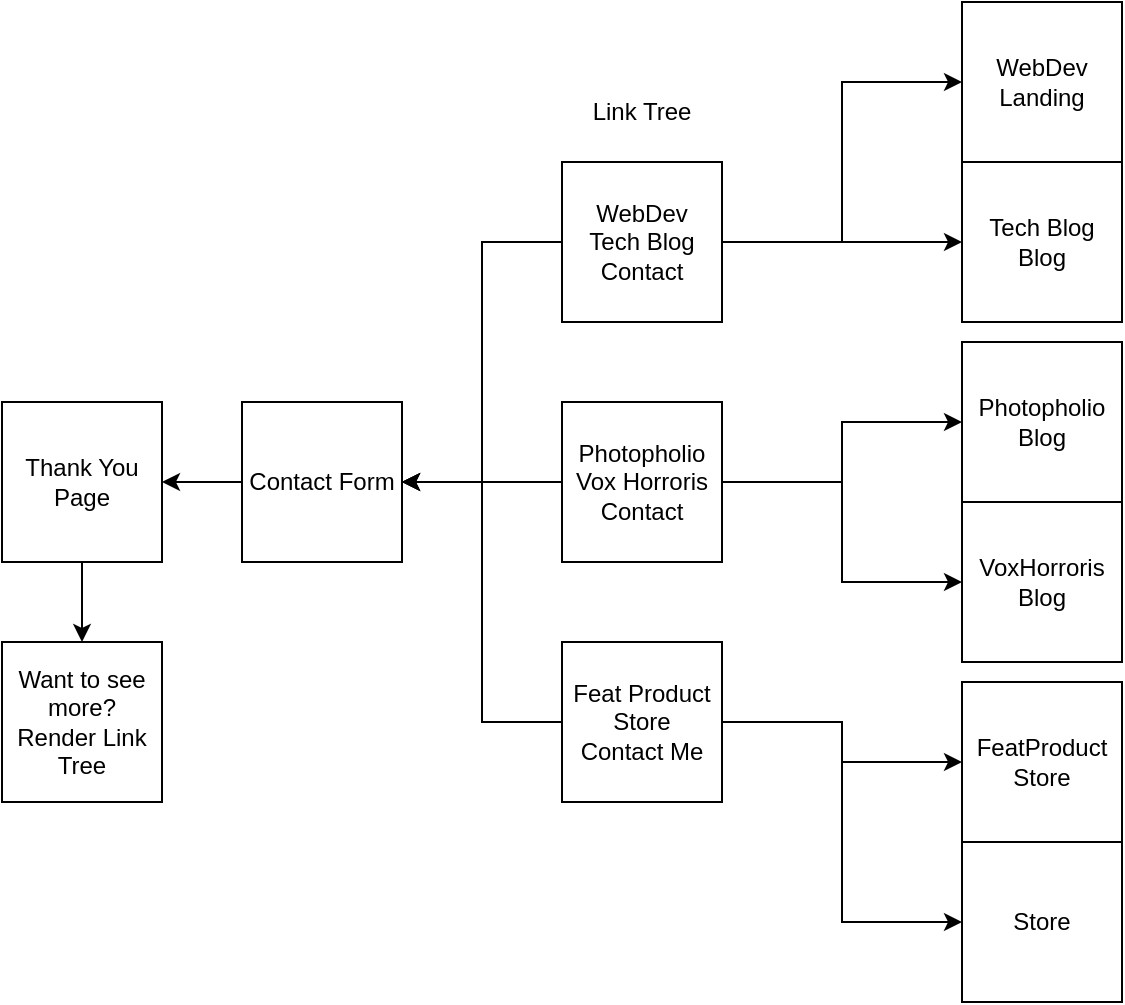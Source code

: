 <mxfile version="26.0.4" pages="3">
  <diagram name="Overview" id="v7V9TTQ79DsOM2a4C21T">
    <mxGraphModel dx="1550" dy="1899" grid="1" gridSize="10" guides="1" tooltips="1" connect="1" arrows="1" fold="1" page="1" pageScale="1" pageWidth="850" pageHeight="1100" math="0" shadow="0">
      <root>
        <mxCell id="0" />
        <mxCell id="1" parent="0" />
        <mxCell id="SZ_Sdf0Yj5xQ3kzaO9SU-5" style="edgeStyle=orthogonalEdgeStyle;rounded=0;orthogonalLoop=1;jettySize=auto;html=1;exitX=0.5;exitY=1;exitDx=0;exitDy=0;entryX=0.5;entryY=0;entryDx=0;entryDy=0;" edge="1" parent="1" source="SZ_Sdf0Yj5xQ3kzaO9SU-1" target="SZ_Sdf0Yj5xQ3kzaO9SU-2">
          <mxGeometry relative="1" as="geometry" />
        </mxCell>
        <mxCell id="SZ_Sdf0Yj5xQ3kzaO9SU-1" value="Thank You Page" style="whiteSpace=wrap;html=1;aspect=fixed;" vertex="1" parent="1">
          <mxGeometry x="80" y="120" width="80" height="80" as="geometry" />
        </mxCell>
        <mxCell id="SZ_Sdf0Yj5xQ3kzaO9SU-2" value="Want to see more? &lt;br&gt;Render Link Tree" style="whiteSpace=wrap;html=1;aspect=fixed;" vertex="1" parent="1">
          <mxGeometry x="80" y="240" width="80" height="80" as="geometry" />
        </mxCell>
        <mxCell id="SZ_Sdf0Yj5xQ3kzaO9SU-4" style="edgeStyle=orthogonalEdgeStyle;rounded=0;orthogonalLoop=1;jettySize=auto;html=1;exitX=0;exitY=0.5;exitDx=0;exitDy=0;entryX=1;entryY=0.5;entryDx=0;entryDy=0;" edge="1" parent="1" source="SZ_Sdf0Yj5xQ3kzaO9SU-3" target="SZ_Sdf0Yj5xQ3kzaO9SU-1">
          <mxGeometry relative="1" as="geometry" />
        </mxCell>
        <mxCell id="SZ_Sdf0Yj5xQ3kzaO9SU-3" value="Contact Form" style="whiteSpace=wrap;html=1;aspect=fixed;" vertex="1" parent="1">
          <mxGeometry x="200" y="120" width="80" height="80" as="geometry" />
        </mxCell>
        <mxCell id="SZ_Sdf0Yj5xQ3kzaO9SU-9" style="edgeStyle=orthogonalEdgeStyle;rounded=0;orthogonalLoop=1;jettySize=auto;html=1;exitX=0;exitY=0.5;exitDx=0;exitDy=0;entryX=1;entryY=0.5;entryDx=0;entryDy=0;" edge="1" parent="1" source="SZ_Sdf0Yj5xQ3kzaO9SU-6" target="SZ_Sdf0Yj5xQ3kzaO9SU-3">
          <mxGeometry relative="1" as="geometry" />
        </mxCell>
        <mxCell id="SZ_Sdf0Yj5xQ3kzaO9SU-14" value="" style="edgeStyle=orthogonalEdgeStyle;rounded=0;orthogonalLoop=1;jettySize=auto;html=1;exitX=1;exitY=0.5;exitDx=0;exitDy=0;" edge="1" parent="1" source="SZ_Sdf0Yj5xQ3kzaO9SU-6" target="SZ_Sdf0Yj5xQ3kzaO9SU-13">
          <mxGeometry relative="1" as="geometry" />
        </mxCell>
        <mxCell id="SZ_Sdf0Yj5xQ3kzaO9SU-6" value="&lt;div&gt;WebDev&lt;/div&gt;&lt;div&gt;Tech Blog&lt;/div&gt;&lt;div&gt;Contact&lt;br&gt;&lt;/div&gt;" style="whiteSpace=wrap;html=1;aspect=fixed;fillColor=light-dark(#FFFFFF,#FF8000);" vertex="1" parent="1">
          <mxGeometry x="360" width="80" height="80" as="geometry" />
        </mxCell>
        <mxCell id="SZ_Sdf0Yj5xQ3kzaO9SU-10" style="edgeStyle=orthogonalEdgeStyle;rounded=0;orthogonalLoop=1;jettySize=auto;html=1;exitX=0;exitY=0.5;exitDx=0;exitDy=0;" edge="1" parent="1" source="SZ_Sdf0Yj5xQ3kzaO9SU-7">
          <mxGeometry relative="1" as="geometry">
            <mxPoint x="280" y="160" as="targetPoint" />
          </mxGeometry>
        </mxCell>
        <mxCell id="SZ_Sdf0Yj5xQ3kzaO9SU-19" style="edgeStyle=orthogonalEdgeStyle;rounded=0;orthogonalLoop=1;jettySize=auto;html=1;exitX=1;exitY=0.5;exitDx=0;exitDy=0;" edge="1" parent="1" source="SZ_Sdf0Yj5xQ3kzaO9SU-7" target="SZ_Sdf0Yj5xQ3kzaO9SU-17">
          <mxGeometry relative="1" as="geometry" />
        </mxCell>
        <mxCell id="SZ_Sdf0Yj5xQ3kzaO9SU-20" style="edgeStyle=orthogonalEdgeStyle;rounded=0;orthogonalLoop=1;jettySize=auto;html=1;exitX=1;exitY=0.5;exitDx=0;exitDy=0;entryX=0;entryY=0.5;entryDx=0;entryDy=0;" edge="1" parent="1" source="SZ_Sdf0Yj5xQ3kzaO9SU-7" target="SZ_Sdf0Yj5xQ3kzaO9SU-18">
          <mxGeometry relative="1" as="geometry" />
        </mxCell>
        <mxCell id="SZ_Sdf0Yj5xQ3kzaO9SU-7" value="&lt;div&gt;Photopholio&lt;/div&gt;&lt;div&gt;Vox Horroris&lt;/div&gt;&lt;div&gt;Contact&lt;br&gt;&lt;/div&gt;" style="whiteSpace=wrap;html=1;aspect=fixed;fillColor=light-dark(#FFFFFF,#FF8000);" vertex="1" parent="1">
          <mxGeometry x="360" y="120" width="80" height="80" as="geometry" />
        </mxCell>
        <mxCell id="SZ_Sdf0Yj5xQ3kzaO9SU-11" style="edgeStyle=orthogonalEdgeStyle;rounded=0;orthogonalLoop=1;jettySize=auto;html=1;exitX=0;exitY=0.5;exitDx=0;exitDy=0;entryX=1;entryY=0.5;entryDx=0;entryDy=0;" edge="1" parent="1" source="SZ_Sdf0Yj5xQ3kzaO9SU-8" target="SZ_Sdf0Yj5xQ3kzaO9SU-3">
          <mxGeometry relative="1" as="geometry" />
        </mxCell>
        <mxCell id="SZ_Sdf0Yj5xQ3kzaO9SU-23" style="edgeStyle=orthogonalEdgeStyle;rounded=0;orthogonalLoop=1;jettySize=auto;html=1;exitX=1;exitY=0.5;exitDx=0;exitDy=0;entryX=0;entryY=0.5;entryDx=0;entryDy=0;" edge="1" parent="1" source="SZ_Sdf0Yj5xQ3kzaO9SU-8" target="SZ_Sdf0Yj5xQ3kzaO9SU-21">
          <mxGeometry relative="1" as="geometry" />
        </mxCell>
        <mxCell id="SZ_Sdf0Yj5xQ3kzaO9SU-24" style="edgeStyle=orthogonalEdgeStyle;rounded=0;orthogonalLoop=1;jettySize=auto;html=1;exitX=1;exitY=0.5;exitDx=0;exitDy=0;entryX=0;entryY=0.5;entryDx=0;entryDy=0;" edge="1" parent="1" source="SZ_Sdf0Yj5xQ3kzaO9SU-8" target="SZ_Sdf0Yj5xQ3kzaO9SU-22">
          <mxGeometry relative="1" as="geometry" />
        </mxCell>
        <mxCell id="SZ_Sdf0Yj5xQ3kzaO9SU-8" value="&lt;div&gt;Feat Product&lt;br&gt;&lt;/div&gt;&lt;div&gt;Store&lt;/div&gt;&lt;div&gt;Contact Me&lt;br&gt;&lt;/div&gt;" style="whiteSpace=wrap;html=1;aspect=fixed;fillColor=light-dark(#FFFFFF,#FF8000);" vertex="1" parent="1">
          <mxGeometry x="360" y="240" width="80" height="80" as="geometry" />
        </mxCell>
        <mxCell id="SZ_Sdf0Yj5xQ3kzaO9SU-13" value="&lt;div&gt;WebDev&lt;/div&gt;&lt;div&gt;Landing&lt;br&gt;&lt;/div&gt;" style="whiteSpace=wrap;html=1;aspect=fixed;fillColor=light-dark(#FFFFFF,#6666FF);" vertex="1" parent="1">
          <mxGeometry x="560" y="-80" width="80" height="80" as="geometry" />
        </mxCell>
        <mxCell id="SZ_Sdf0Yj5xQ3kzaO9SU-15" value="" style="edgeStyle=orthogonalEdgeStyle;rounded=0;orthogonalLoop=1;jettySize=auto;html=1;exitX=1;exitY=0.5;exitDx=0;exitDy=0;entryX=0;entryY=0.5;entryDx=0;entryDy=0;" edge="1" parent="1" target="SZ_Sdf0Yj5xQ3kzaO9SU-16" source="SZ_Sdf0Yj5xQ3kzaO9SU-6">
          <mxGeometry relative="1" as="geometry">
            <mxPoint x="440" y="100" as="sourcePoint" />
          </mxGeometry>
        </mxCell>
        <mxCell id="SZ_Sdf0Yj5xQ3kzaO9SU-16" value="&lt;div&gt;Tech Blog&lt;br&gt;&lt;/div&gt;&lt;div&gt;Blog&lt;br&gt;&lt;/div&gt;" style="whiteSpace=wrap;html=1;aspect=fixed;fillColor=light-dark(#FFFFFF,#FF9999);" vertex="1" parent="1">
          <mxGeometry x="560" width="80" height="80" as="geometry" />
        </mxCell>
        <mxCell id="SZ_Sdf0Yj5xQ3kzaO9SU-17" value="&lt;div&gt;Photopholio&lt;/div&gt;Blog" style="whiteSpace=wrap;html=1;aspect=fixed;fillColor=light-dark(#FFFFFF,#FF9999);" vertex="1" parent="1">
          <mxGeometry x="560" y="90" width="80" height="80" as="geometry" />
        </mxCell>
        <mxCell id="SZ_Sdf0Yj5xQ3kzaO9SU-18" value="&lt;div&gt;VoxHorroris&lt;br&gt;&lt;/div&gt;&lt;div&gt;Blog&lt;br&gt;&lt;/div&gt;" style="whiteSpace=wrap;html=1;aspect=fixed;fillColor=light-dark(#FFFFFF,#FF9999);" vertex="1" parent="1">
          <mxGeometry x="560" y="170" width="80" height="80" as="geometry" />
        </mxCell>
        <mxCell id="SZ_Sdf0Yj5xQ3kzaO9SU-21" value="&lt;div&gt;FeatProduct&lt;/div&gt;&lt;div&gt;Store&lt;/div&gt;" style="whiteSpace=wrap;html=1;aspect=fixed;fillColor=light-dark(#FFFFFF,#B266FF);strokeColor=light-dark(#000000,#000000);" vertex="1" parent="1">
          <mxGeometry x="560" y="260" width="80" height="80" as="geometry" />
        </mxCell>
        <mxCell id="SZ_Sdf0Yj5xQ3kzaO9SU-22" value="&lt;div&gt;&lt;div&gt;Store&lt;/div&gt;&lt;/div&gt;" style="whiteSpace=wrap;html=1;aspect=fixed;fillColor=light-dark(#FFFFFF,#B266FF);strokeColor=light-dark(#000000,#000000);" vertex="1" parent="1">
          <mxGeometry x="560" y="340" width="80" height="80" as="geometry" />
        </mxCell>
        <mxCell id="SZ_Sdf0Yj5xQ3kzaO9SU-25" value="Link Tree" style="text;html=1;align=center;verticalAlign=middle;whiteSpace=wrap;rounded=0;" vertex="1" parent="1">
          <mxGeometry x="370" y="-40" width="60" height="30" as="geometry" />
        </mxCell>
      </root>
    </mxGraphModel>
  </diagram>
  <diagram id="GIB9nFPDyUedJ6ndbg7T" name="simple-mocks">
    <mxGraphModel dx="1809" dy="943" grid="1" gridSize="10" guides="1" tooltips="1" connect="1" arrows="1" fold="1" page="1" pageScale="1" pageWidth="850" pageHeight="1100" math="0" shadow="0">
      <root>
        <mxCell id="0" />
        <mxCell id="1" parent="0" />
        <mxCell id="NovXnF4NoAG3NK_YIU1f-1" value="" style="rounded=1;whiteSpace=wrap;html=1;" vertex="1" parent="1">
          <mxGeometry x="200" y="350" width="300" height="400" as="geometry" />
        </mxCell>
        <mxCell id="NovXnF4NoAG3NK_YIU1f-2" value="M" style="ellipse;whiteSpace=wrap;html=1;aspect=fixed;" vertex="1" parent="1">
          <mxGeometry x="320" y="370" width="60" height="60" as="geometry" />
        </mxCell>
        <mxCell id="NovXnF4NoAG3NK_YIU1f-3" value="Link 1" style="rounded=0;whiteSpace=wrap;html=1;" vertex="1" parent="1">
          <mxGeometry x="235" y="460" width="230" height="30" as="geometry" />
        </mxCell>
        <mxCell id="NovXnF4NoAG3NK_YIU1f-4" value="Link 2" style="rounded=0;whiteSpace=wrap;html=1;" vertex="1" parent="1">
          <mxGeometry x="235" y="510" width="230" height="30" as="geometry" />
        </mxCell>
        <mxCell id="NovXnF4NoAG3NK_YIU1f-5" value="Link 2" style="rounded=0;whiteSpace=wrap;html=1;" vertex="1" parent="1">
          <mxGeometry x="235" y="560" width="230" height="30" as="geometry" />
        </mxCell>
        <mxCell id="NovXnF4NoAG3NK_YIU1f-6" value="" style="endArrow=none;dashed=1;html=1;dashPattern=1 3;strokeWidth=2;rounded=0;" edge="1" parent="1">
          <mxGeometry width="50" height="50" relative="1" as="geometry">
            <mxPoint x="260" y="620" as="sourcePoint" />
            <mxPoint x="440" y="620" as="targetPoint" />
          </mxGeometry>
        </mxCell>
        <mxCell id="NovXnF4NoAG3NK_YIU1f-7" value="Social 1" style="ellipse;whiteSpace=wrap;html=1;" vertex="1" parent="1">
          <mxGeometry x="415" y="650" width="65" height="50" as="geometry" />
        </mxCell>
        <mxCell id="NovXnF4NoAG3NK_YIU1f-8" value="Social 1" style="ellipse;whiteSpace=wrap;html=1;" vertex="1" parent="1">
          <mxGeometry x="317.5" y="650" width="65" height="50" as="geometry" />
        </mxCell>
        <mxCell id="NovXnF4NoAG3NK_YIU1f-9" value="Social 1" style="ellipse;whiteSpace=wrap;html=1;" vertex="1" parent="1">
          <mxGeometry x="230" y="650" width="65" height="50" as="geometry" />
        </mxCell>
        <mxCell id="NovXnF4NoAG3NK_YIU1f-10" value="" style="rounded=1;whiteSpace=wrap;html=1;" vertex="1" parent="1">
          <mxGeometry x="530" y="350" width="300" height="300" as="geometry" />
        </mxCell>
        <mxCell id="NovXnF4NoAG3NK_YIU1f-11" value="Contact Form" style="text;html=1;align=center;verticalAlign=middle;whiteSpace=wrap;rounded=0;" vertex="1" parent="1">
          <mxGeometry x="565" y="370" width="230" height="30" as="geometry" />
        </mxCell>
        <mxCell id="NovXnF4NoAG3NK_YIU1f-12" value="Name" style="rounded=0;whiteSpace=wrap;html=1;" vertex="1" parent="1">
          <mxGeometry x="565" y="460" width="230" height="30" as="geometry" />
        </mxCell>
        <mxCell id="NovXnF4NoAG3NK_YIU1f-13" value="Email" style="rounded=0;whiteSpace=wrap;html=1;" vertex="1" parent="1">
          <mxGeometry x="565" y="500" width="230" height="30" as="geometry" />
        </mxCell>
        <mxCell id="NovXnF4NoAG3NK_YIU1f-14" value="Msg" style="rounded=0;whiteSpace=wrap;html=1;" vertex="1" parent="1">
          <mxGeometry x="565" y="540" width="230" height="30" as="geometry" />
        </mxCell>
        <mxCell id="NovXnF4NoAG3NK_YIU1f-15" value="ReCaptcha" style="rounded=0;whiteSpace=wrap;html=1;" vertex="1" parent="1">
          <mxGeometry x="565" y="580" width="230" height="30" as="geometry" />
        </mxCell>
        <mxCell id="NovXnF4NoAG3NK_YIU1f-16" value="" style="triangle;whiteSpace=wrap;html=1;" vertex="1" parent="1">
          <mxGeometry x="445" y="390" width="20" height="40" as="geometry" />
        </mxCell>
        <mxCell id="NovXnF4NoAG3NK_YIU1f-17" value="" style="triangle;whiteSpace=wrap;html=1;rotation=-180;" vertex="1" parent="1">
          <mxGeometry x="230" y="390" width="20" height="40" as="geometry" />
        </mxCell>
        <mxCell id="NovXnF4NoAG3NK_YIU1f-18" value="BG: random imgrelated to link tree topic" style="text;html=1;align=center;verticalAlign=middle;whiteSpace=wrap;rounded=0;" vertex="1" parent="1">
          <mxGeometry x="90" y="580" width="130" height="30" as="geometry" />
        </mxCell>
        <mxCell id="NovXnF4NoAG3NK_YIU1f-19" value="Topic 1 | Topic 2 | Topic 3" style="text;html=1;align=center;verticalAlign=middle;whiteSpace=wrap;rounded=0;" vertex="1" parent="1">
          <mxGeometry x="260" y="430" width="180" height="30" as="geometry" />
        </mxCell>
      </root>
    </mxGraphModel>
  </diagram>
  <diagram id="6AGvo-dD-u_TbAYHN-y1" name="Blog Flow">
    <mxGraphModel dx="1266" dy="1760" grid="1" gridSize="10" guides="1" tooltips="1" connect="1" arrows="1" fold="1" page="1" pageScale="1" pageWidth="850" pageHeight="1100" math="0" shadow="0">
      <root>
        <mxCell id="0" />
        <mxCell id="1" parent="0" />
        <mxCell id="GdzxEZfURGtWWDtTAim2-3" value="" style="edgeStyle=orthogonalEdgeStyle;rounded=0;orthogonalLoop=1;jettySize=auto;html=1;" edge="1" parent="1" source="GdzxEZfURGtWWDtTAim2-1" target="GdzxEZfURGtWWDtTAim2-2">
          <mxGeometry relative="1" as="geometry" />
        </mxCell>
        <mxCell id="GdzxEZfURGtWWDtTAim2-12" style="edgeStyle=orthogonalEdgeStyle;rounded=0;orthogonalLoop=1;jettySize=auto;html=1;exitX=1;exitY=0.5;exitDx=0;exitDy=0;entryX=0;entryY=0.5;entryDx=0;entryDy=0;" edge="1" parent="1" source="GdzxEZfURGtWWDtTAim2-1" target="GdzxEZfURGtWWDtTAim2-11">
          <mxGeometry relative="1" as="geometry" />
        </mxCell>
        <mxCell id="GdzxEZfURGtWWDtTAim2-21" style="edgeStyle=orthogonalEdgeStyle;rounded=0;orthogonalLoop=1;jettySize=auto;html=1;exitX=1;exitY=0.5;exitDx=0;exitDy=0;entryX=0;entryY=0.5;entryDx=0;entryDy=0;" edge="1" parent="1" source="GdzxEZfURGtWWDtTAim2-1" target="GdzxEZfURGtWWDtTAim2-20">
          <mxGeometry relative="1" as="geometry" />
        </mxCell>
        <mxCell id="GdzxEZfURGtWWDtTAim2-27" value="Menu" style="edgeLabel;html=1;align=center;verticalAlign=middle;resizable=0;points=[];" vertex="1" connectable="0" parent="GdzxEZfURGtWWDtTAim2-21">
          <mxGeometry x="0.089" relative="1" as="geometry">
            <mxPoint as="offset" />
          </mxGeometry>
        </mxCell>
        <mxCell id="GdzxEZfURGtWWDtTAim2-28" style="edgeStyle=orthogonalEdgeStyle;rounded=0;orthogonalLoop=1;jettySize=auto;html=1;exitX=1;exitY=0.5;exitDx=0;exitDy=0;entryX=0;entryY=0.5;entryDx=0;entryDy=0;" edge="1" parent="1" source="GdzxEZfURGtWWDtTAim2-1" target="GdzxEZfURGtWWDtTAim2-29">
          <mxGeometry relative="1" as="geometry">
            <mxPoint x="250" y="-20" as="targetPoint" />
          </mxGeometry>
        </mxCell>
        <mxCell id="GdzxEZfURGtWWDtTAim2-30" value="Modal" style="edgeLabel;html=1;align=center;verticalAlign=middle;resizable=0;points=[];" vertex="1" connectable="0" parent="GdzxEZfURGtWWDtTAim2-28">
          <mxGeometry x="0.462" y="-4" relative="1" as="geometry">
            <mxPoint x="-4" as="offset" />
          </mxGeometry>
        </mxCell>
        <mxCell id="GdzxEZfURGtWWDtTAim2-1" value="Home" style="rounded=1;whiteSpace=wrap;html=1;" vertex="1" parent="1">
          <mxGeometry x="100" y="140" width="120" height="60" as="geometry" />
        </mxCell>
        <mxCell id="GdzxEZfURGtWWDtTAim2-5" value="" style="edgeStyle=orthogonalEdgeStyle;rounded=0;orthogonalLoop=1;jettySize=auto;html=1;" edge="1" parent="1" source="GdzxEZfURGtWWDtTAim2-2" target="GdzxEZfURGtWWDtTAim2-4">
          <mxGeometry relative="1" as="geometry" />
        </mxCell>
        <mxCell id="GdzxEZfURGtWWDtTAim2-6" style="edgeStyle=orthogonalEdgeStyle;rounded=0;orthogonalLoop=1;jettySize=auto;html=1;exitX=1;exitY=0.5;exitDx=0;exitDy=0;entryX=0;entryY=0.5;entryDx=0;entryDy=0;" edge="1" parent="1" source="GdzxEZfURGtWWDtTAim2-2" target="GdzxEZfURGtWWDtTAim2-7">
          <mxGeometry relative="1" as="geometry">
            <mxPoint x="480" y="270" as="targetPoint" />
          </mxGeometry>
        </mxCell>
        <mxCell id="GdzxEZfURGtWWDtTAim2-2" value="Read Article" style="rounded=1;whiteSpace=wrap;html=1;fillColor=light-dark(#FFFFFF,#66CC00);" vertex="1" parent="1">
          <mxGeometry x="280" y="140" width="120" height="60" as="geometry" />
        </mxCell>
        <mxCell id="GdzxEZfURGtWWDtTAim2-9" value="" style="edgeStyle=orthogonalEdgeStyle;rounded=0;orthogonalLoop=1;jettySize=auto;html=1;" edge="1" parent="1" source="GdzxEZfURGtWWDtTAim2-4" target="GdzxEZfURGtWWDtTAim2-8">
          <mxGeometry relative="1" as="geometry" />
        </mxCell>
        <mxCell id="GdzxEZfURGtWWDtTAim2-4" value="Comment" style="whiteSpace=wrap;html=1;rounded=1;" vertex="1" parent="1">
          <mxGeometry x="480" y="140" width="120" height="60" as="geometry" />
        </mxCell>
        <mxCell id="GdzxEZfURGtWWDtTAim2-7" value="Like/Share" style="whiteSpace=wrap;html=1;rounded=1;" vertex="1" parent="1">
          <mxGeometry x="480" y="210" width="120" height="60" as="geometry" />
        </mxCell>
        <mxCell id="GdzxEZfURGtWWDtTAim2-10" style="edgeStyle=orthogonalEdgeStyle;rounded=0;orthogonalLoop=1;jettySize=auto;html=1;exitX=0.5;exitY=0;exitDx=0;exitDy=0;entryX=0.5;entryY=0;entryDx=0;entryDy=0;" edge="1" parent="1" source="GdzxEZfURGtWWDtTAim2-8" target="GdzxEZfURGtWWDtTAim2-4">
          <mxGeometry relative="1" as="geometry" />
        </mxCell>
        <mxCell id="GdzxEZfURGtWWDtTAim2-8" value="Request Auth" style="whiteSpace=wrap;html=1;rounded=1;fillColor=light-dark(#FFFFFF,#FF9933);" vertex="1" parent="1">
          <mxGeometry x="640" y="140" width="120" height="60" as="geometry" />
        </mxCell>
        <mxCell id="GdzxEZfURGtWWDtTAim2-14" style="edgeStyle=orthogonalEdgeStyle;rounded=0;orthogonalLoop=1;jettySize=auto;html=1;exitX=1;exitY=0.5;exitDx=0;exitDy=0;entryX=0;entryY=0.5;entryDx=0;entryDy=0;" edge="1" parent="1" source="GdzxEZfURGtWWDtTAim2-11" target="GdzxEZfURGtWWDtTAim2-13">
          <mxGeometry relative="1" as="geometry" />
        </mxCell>
        <mxCell id="GdzxEZfURGtWWDtTAim2-11" value="Create Article" style="rounded=1;whiteSpace=wrap;html=1;fillColor=light-dark(#FFFFFF,#66CC00);" vertex="1" parent="1">
          <mxGeometry x="280" y="320" width="120" height="60" as="geometry" />
        </mxCell>
        <mxCell id="GdzxEZfURGtWWDtTAim2-17" value="" style="edgeStyle=orthogonalEdgeStyle;rounded=0;orthogonalLoop=1;jettySize=auto;html=1;" edge="1" parent="1" source="GdzxEZfURGtWWDtTAim2-13" target="GdzxEZfURGtWWDtTAim2-16">
          <mxGeometry relative="1" as="geometry" />
        </mxCell>
        <mxCell id="GdzxEZfURGtWWDtTAim2-13" value="Request Auth" style="whiteSpace=wrap;html=1;rounded=1;fillColor=light-dark(#FFFFFF,#FF9933);" vertex="1" parent="1">
          <mxGeometry x="640" y="320" width="120" height="60" as="geometry" />
        </mxCell>
        <mxCell id="GdzxEZfURGtWWDtTAim2-18" style="edgeStyle=orthogonalEdgeStyle;rounded=0;orthogonalLoop=1;jettySize=auto;html=1;exitX=1;exitY=0.5;exitDx=0;exitDy=0;entryX=0.5;entryY=1;entryDx=0;entryDy=0;" edge="1" parent="1" source="GdzxEZfURGtWWDtTAim2-16" target="GdzxEZfURGtWWDtTAim2-11">
          <mxGeometry relative="1" as="geometry">
            <Array as="points">
              <mxPoint x="960" y="350" />
              <mxPoint x="960" y="430" />
              <mxPoint x="340" y="430" />
            </Array>
          </mxGeometry>
        </mxCell>
        <mxCell id="GdzxEZfURGtWWDtTAim2-16" value="Create Profile" style="whiteSpace=wrap;html=1;rounded=1;" vertex="1" parent="1">
          <mxGeometry x="800" y="320" width="120" height="60" as="geometry" />
        </mxCell>
        <mxCell id="GdzxEZfURGtWWDtTAim2-23" value="" style="edgeStyle=orthogonalEdgeStyle;rounded=0;orthogonalLoop=1;jettySize=auto;html=1;entryX=0;entryY=0.5;entryDx=0;entryDy=0;" edge="1" parent="1" source="GdzxEZfURGtWWDtTAim2-20" target="GdzxEZfURGtWWDtTAim2-25">
          <mxGeometry relative="1" as="geometry">
            <mxPoint x="480" y="50" as="targetPoint" />
          </mxGeometry>
        </mxCell>
        <mxCell id="GdzxEZfURGtWWDtTAim2-20" value="Profile" style="rounded=1;whiteSpace=wrap;html=1;fillColor=light-dark(#FFFFFF,#66CC00);" vertex="1" parent="1">
          <mxGeometry x="280" y="20" width="120" height="60" as="geometry" />
        </mxCell>
        <mxCell id="GdzxEZfURGtWWDtTAim2-25" value="LogOut/Edit" style="rounded=1;whiteSpace=wrap;html=1;" vertex="1" parent="1">
          <mxGeometry x="480" y="20" width="120" height="60" as="geometry" />
        </mxCell>
        <mxCell id="GdzxEZfURGtWWDtTAim2-29" value="Subscribe to Newsletter" style="rounded=1;whiteSpace=wrap;html=1;fillColor=light-dark(#FFFFFF,#66CC00);" vertex="1" parent="1">
          <mxGeometry x="280" y="-60" width="120" height="60" as="geometry" />
        </mxCell>
      </root>
    </mxGraphModel>
  </diagram>
</mxfile>
